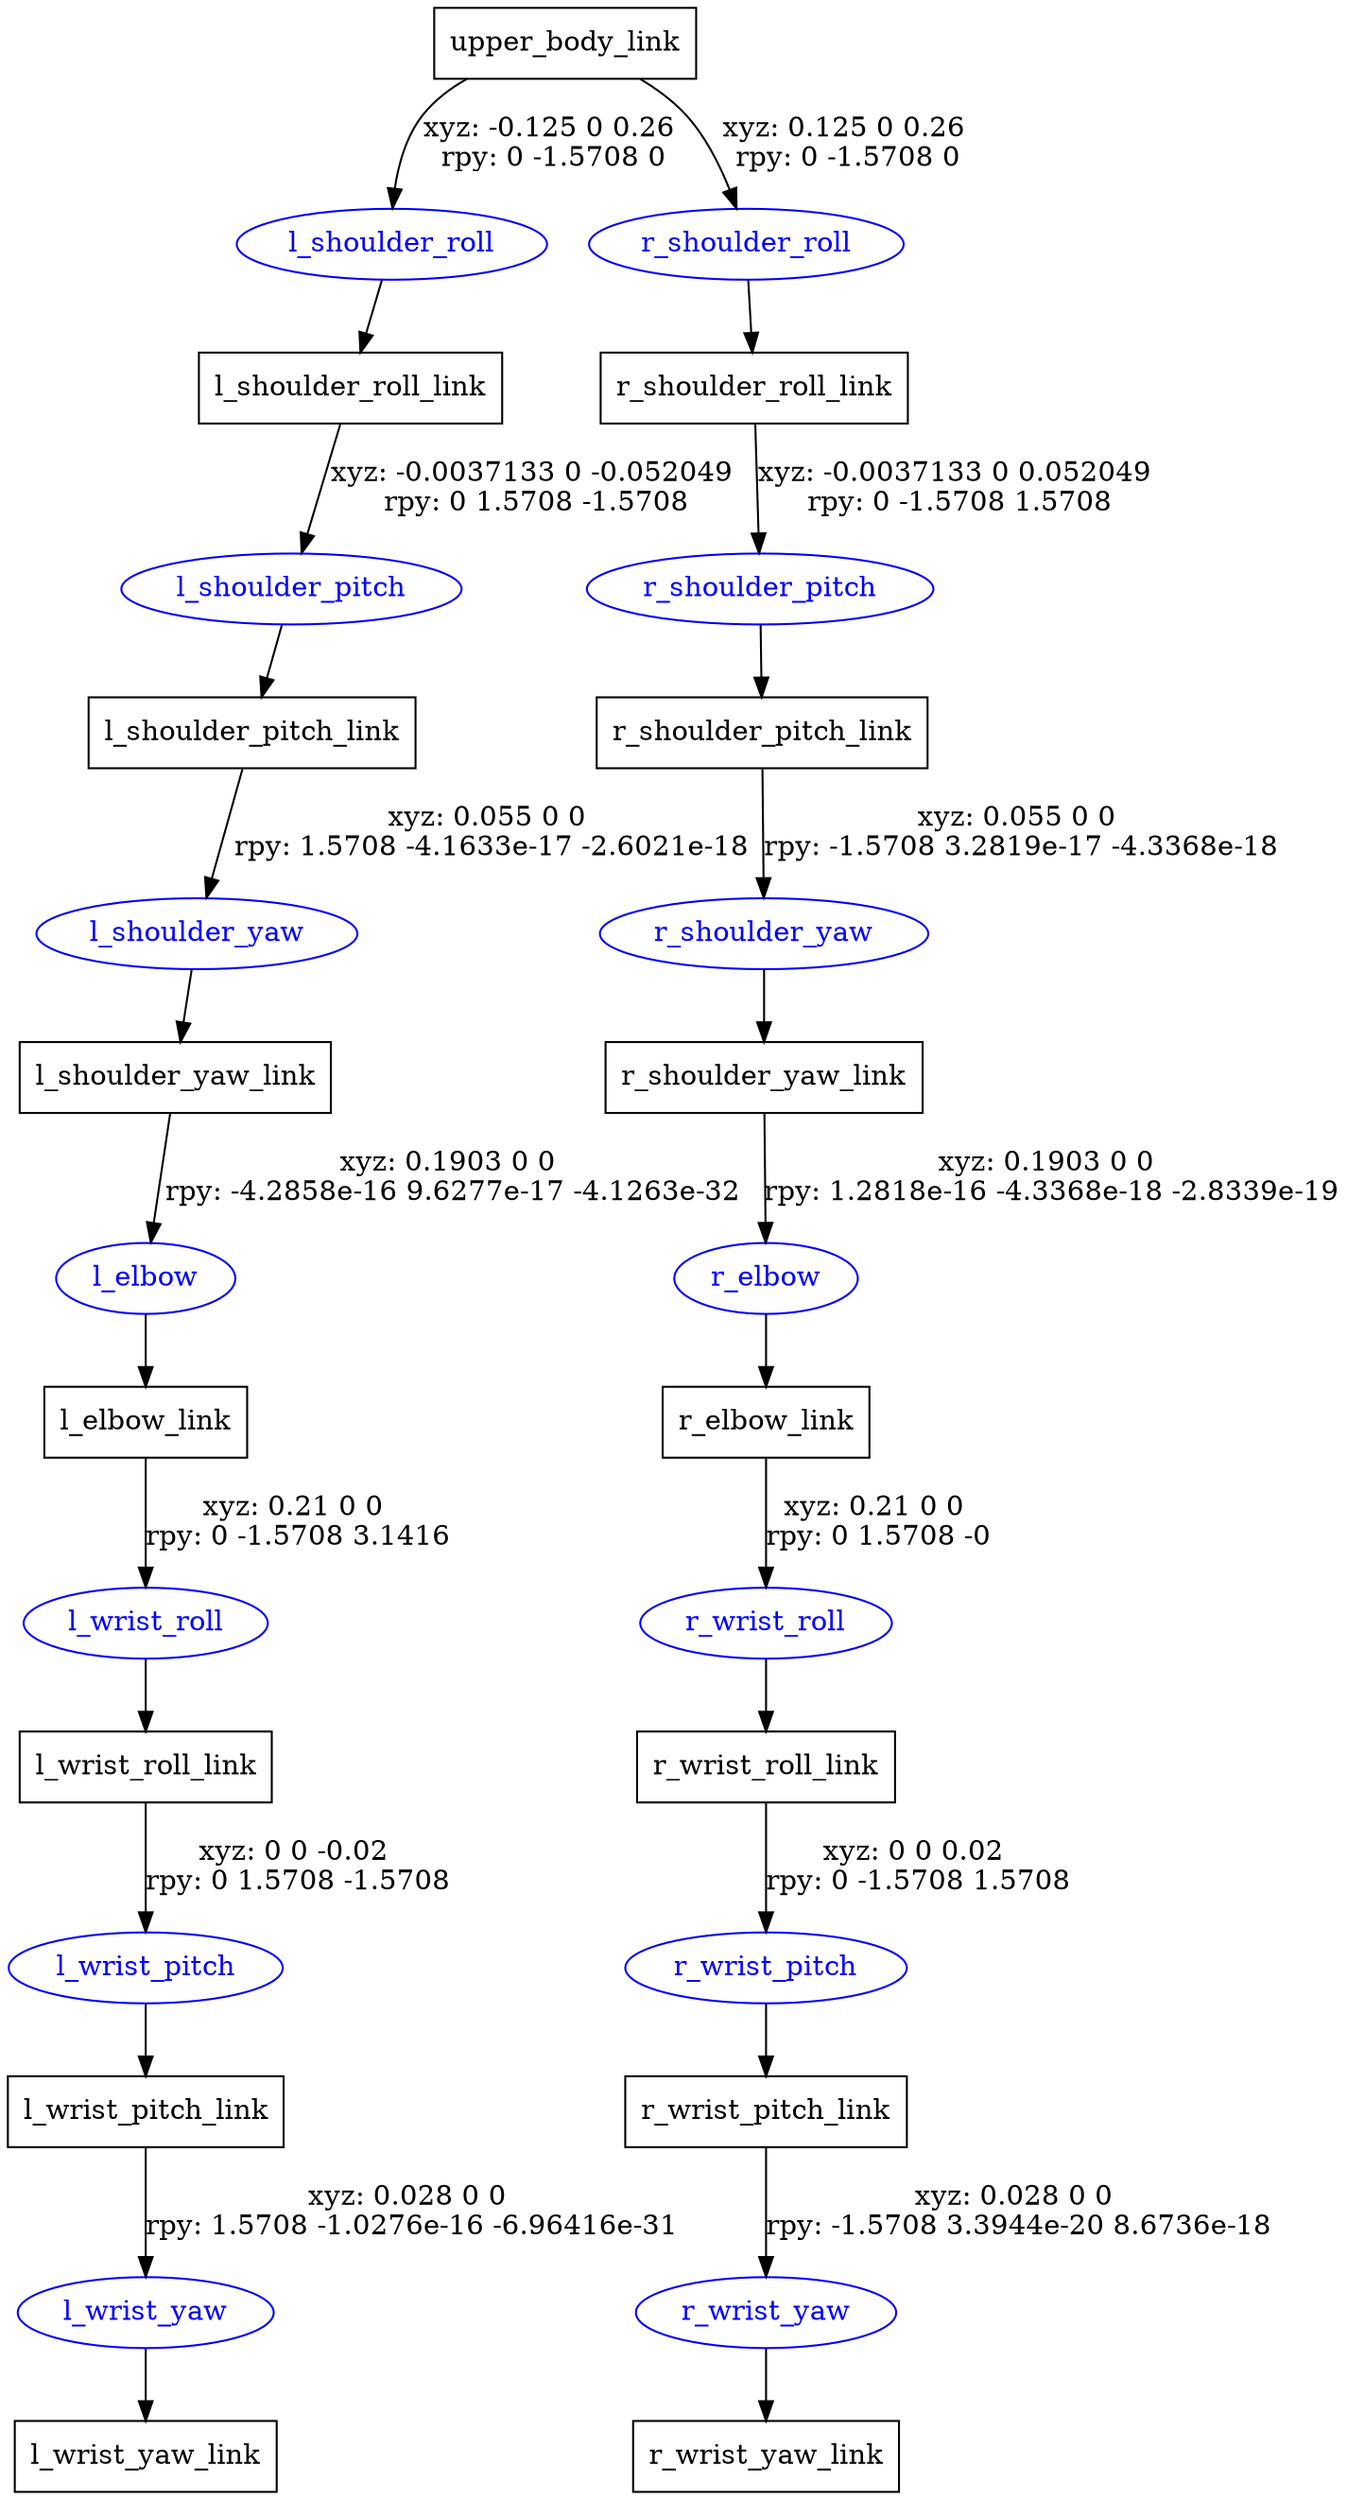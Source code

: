 digraph G {
node [shape=box];
"upper_body_link" [label="upper_body_link"];
"l_shoulder_roll_link" [label="l_shoulder_roll_link"];
"l_shoulder_pitch_link" [label="l_shoulder_pitch_link"];
"l_shoulder_yaw_link" [label="l_shoulder_yaw_link"];
"l_elbow_link" [label="l_elbow_link"];
"l_wrist_roll_link" [label="l_wrist_roll_link"];
"l_wrist_pitch_link" [label="l_wrist_pitch_link"];
"l_wrist_yaw_link" [label="l_wrist_yaw_link"];
"r_shoulder_roll_link" [label="r_shoulder_roll_link"];
"r_shoulder_pitch_link" [label="r_shoulder_pitch_link"];
"r_shoulder_yaw_link" [label="r_shoulder_yaw_link"];
"r_elbow_link" [label="r_elbow_link"];
"r_wrist_roll_link" [label="r_wrist_roll_link"];
"r_wrist_pitch_link" [label="r_wrist_pitch_link"];
"r_wrist_yaw_link" [label="r_wrist_yaw_link"];
node [shape=ellipse, color=blue, fontcolor=blue];
"upper_body_link" -> "l_shoulder_roll" [label="xyz: -0.125 0 0.26 \nrpy: 0 -1.5708 0"]
"l_shoulder_roll" -> "l_shoulder_roll_link"
"l_shoulder_roll_link" -> "l_shoulder_pitch" [label="xyz: -0.0037133 0 -0.052049 \nrpy: 0 1.5708 -1.5708"]
"l_shoulder_pitch" -> "l_shoulder_pitch_link"
"l_shoulder_pitch_link" -> "l_shoulder_yaw" [label="xyz: 0.055 0 0 \nrpy: 1.5708 -4.1633e-17 -2.6021e-18"]
"l_shoulder_yaw" -> "l_shoulder_yaw_link"
"l_shoulder_yaw_link" -> "l_elbow" [label="xyz: 0.1903 0 0 \nrpy: -4.2858e-16 9.6277e-17 -4.1263e-32"]
"l_elbow" -> "l_elbow_link"
"l_elbow_link" -> "l_wrist_roll" [label="xyz: 0.21 0 0 \nrpy: 0 -1.5708 3.1416"]
"l_wrist_roll" -> "l_wrist_roll_link"
"l_wrist_roll_link" -> "l_wrist_pitch" [label="xyz: 0 0 -0.02 \nrpy: 0 1.5708 -1.5708"]
"l_wrist_pitch" -> "l_wrist_pitch_link"
"l_wrist_pitch_link" -> "l_wrist_yaw" [label="xyz: 0.028 0 0 \nrpy: 1.5708 -1.0276e-16 -6.96416e-31"]
"l_wrist_yaw" -> "l_wrist_yaw_link"
"upper_body_link" -> "r_shoulder_roll" [label="xyz: 0.125 0 0.26 \nrpy: 0 -1.5708 0"]
"r_shoulder_roll" -> "r_shoulder_roll_link"
"r_shoulder_roll_link" -> "r_shoulder_pitch" [label="xyz: -0.0037133 0 0.052049 \nrpy: 0 -1.5708 1.5708"]
"r_shoulder_pitch" -> "r_shoulder_pitch_link"
"r_shoulder_pitch_link" -> "r_shoulder_yaw" [label="xyz: 0.055 0 0 \nrpy: -1.5708 3.2819e-17 -4.3368e-18"]
"r_shoulder_yaw" -> "r_shoulder_yaw_link"
"r_shoulder_yaw_link" -> "r_elbow" [label="xyz: 0.1903 0 0 \nrpy: 1.2818e-16 -4.3368e-18 -2.8339e-19"]
"r_elbow" -> "r_elbow_link"
"r_elbow_link" -> "r_wrist_roll" [label="xyz: 0.21 0 0 \nrpy: 0 1.5708 -0"]
"r_wrist_roll" -> "r_wrist_roll_link"
"r_wrist_roll_link" -> "r_wrist_pitch" [label="xyz: 0 0 0.02 \nrpy: 0 -1.5708 1.5708"]
"r_wrist_pitch" -> "r_wrist_pitch_link"
"r_wrist_pitch_link" -> "r_wrist_yaw" [label="xyz: 0.028 0 0 \nrpy: -1.5708 3.3944e-20 8.6736e-18"]
"r_wrist_yaw" -> "r_wrist_yaw_link"
}
